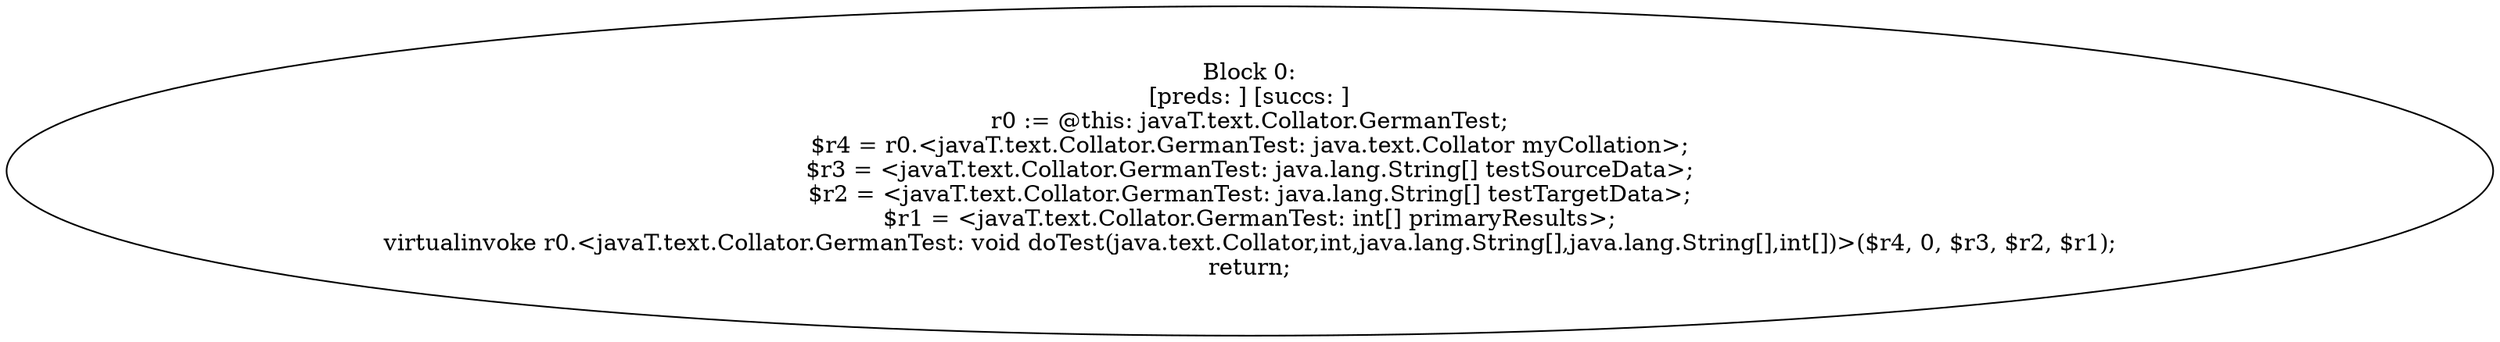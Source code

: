 digraph "unitGraph" {
    "Block 0:
[preds: ] [succs: ]
r0 := @this: javaT.text.Collator.GermanTest;
$r4 = r0.<javaT.text.Collator.GermanTest: java.text.Collator myCollation>;
$r3 = <javaT.text.Collator.GermanTest: java.lang.String[] testSourceData>;
$r2 = <javaT.text.Collator.GermanTest: java.lang.String[] testTargetData>;
$r1 = <javaT.text.Collator.GermanTest: int[] primaryResults>;
virtualinvoke r0.<javaT.text.Collator.GermanTest: void doTest(java.text.Collator,int,java.lang.String[],java.lang.String[],int[])>($r4, 0, $r3, $r2, $r1);
return;
"
}
